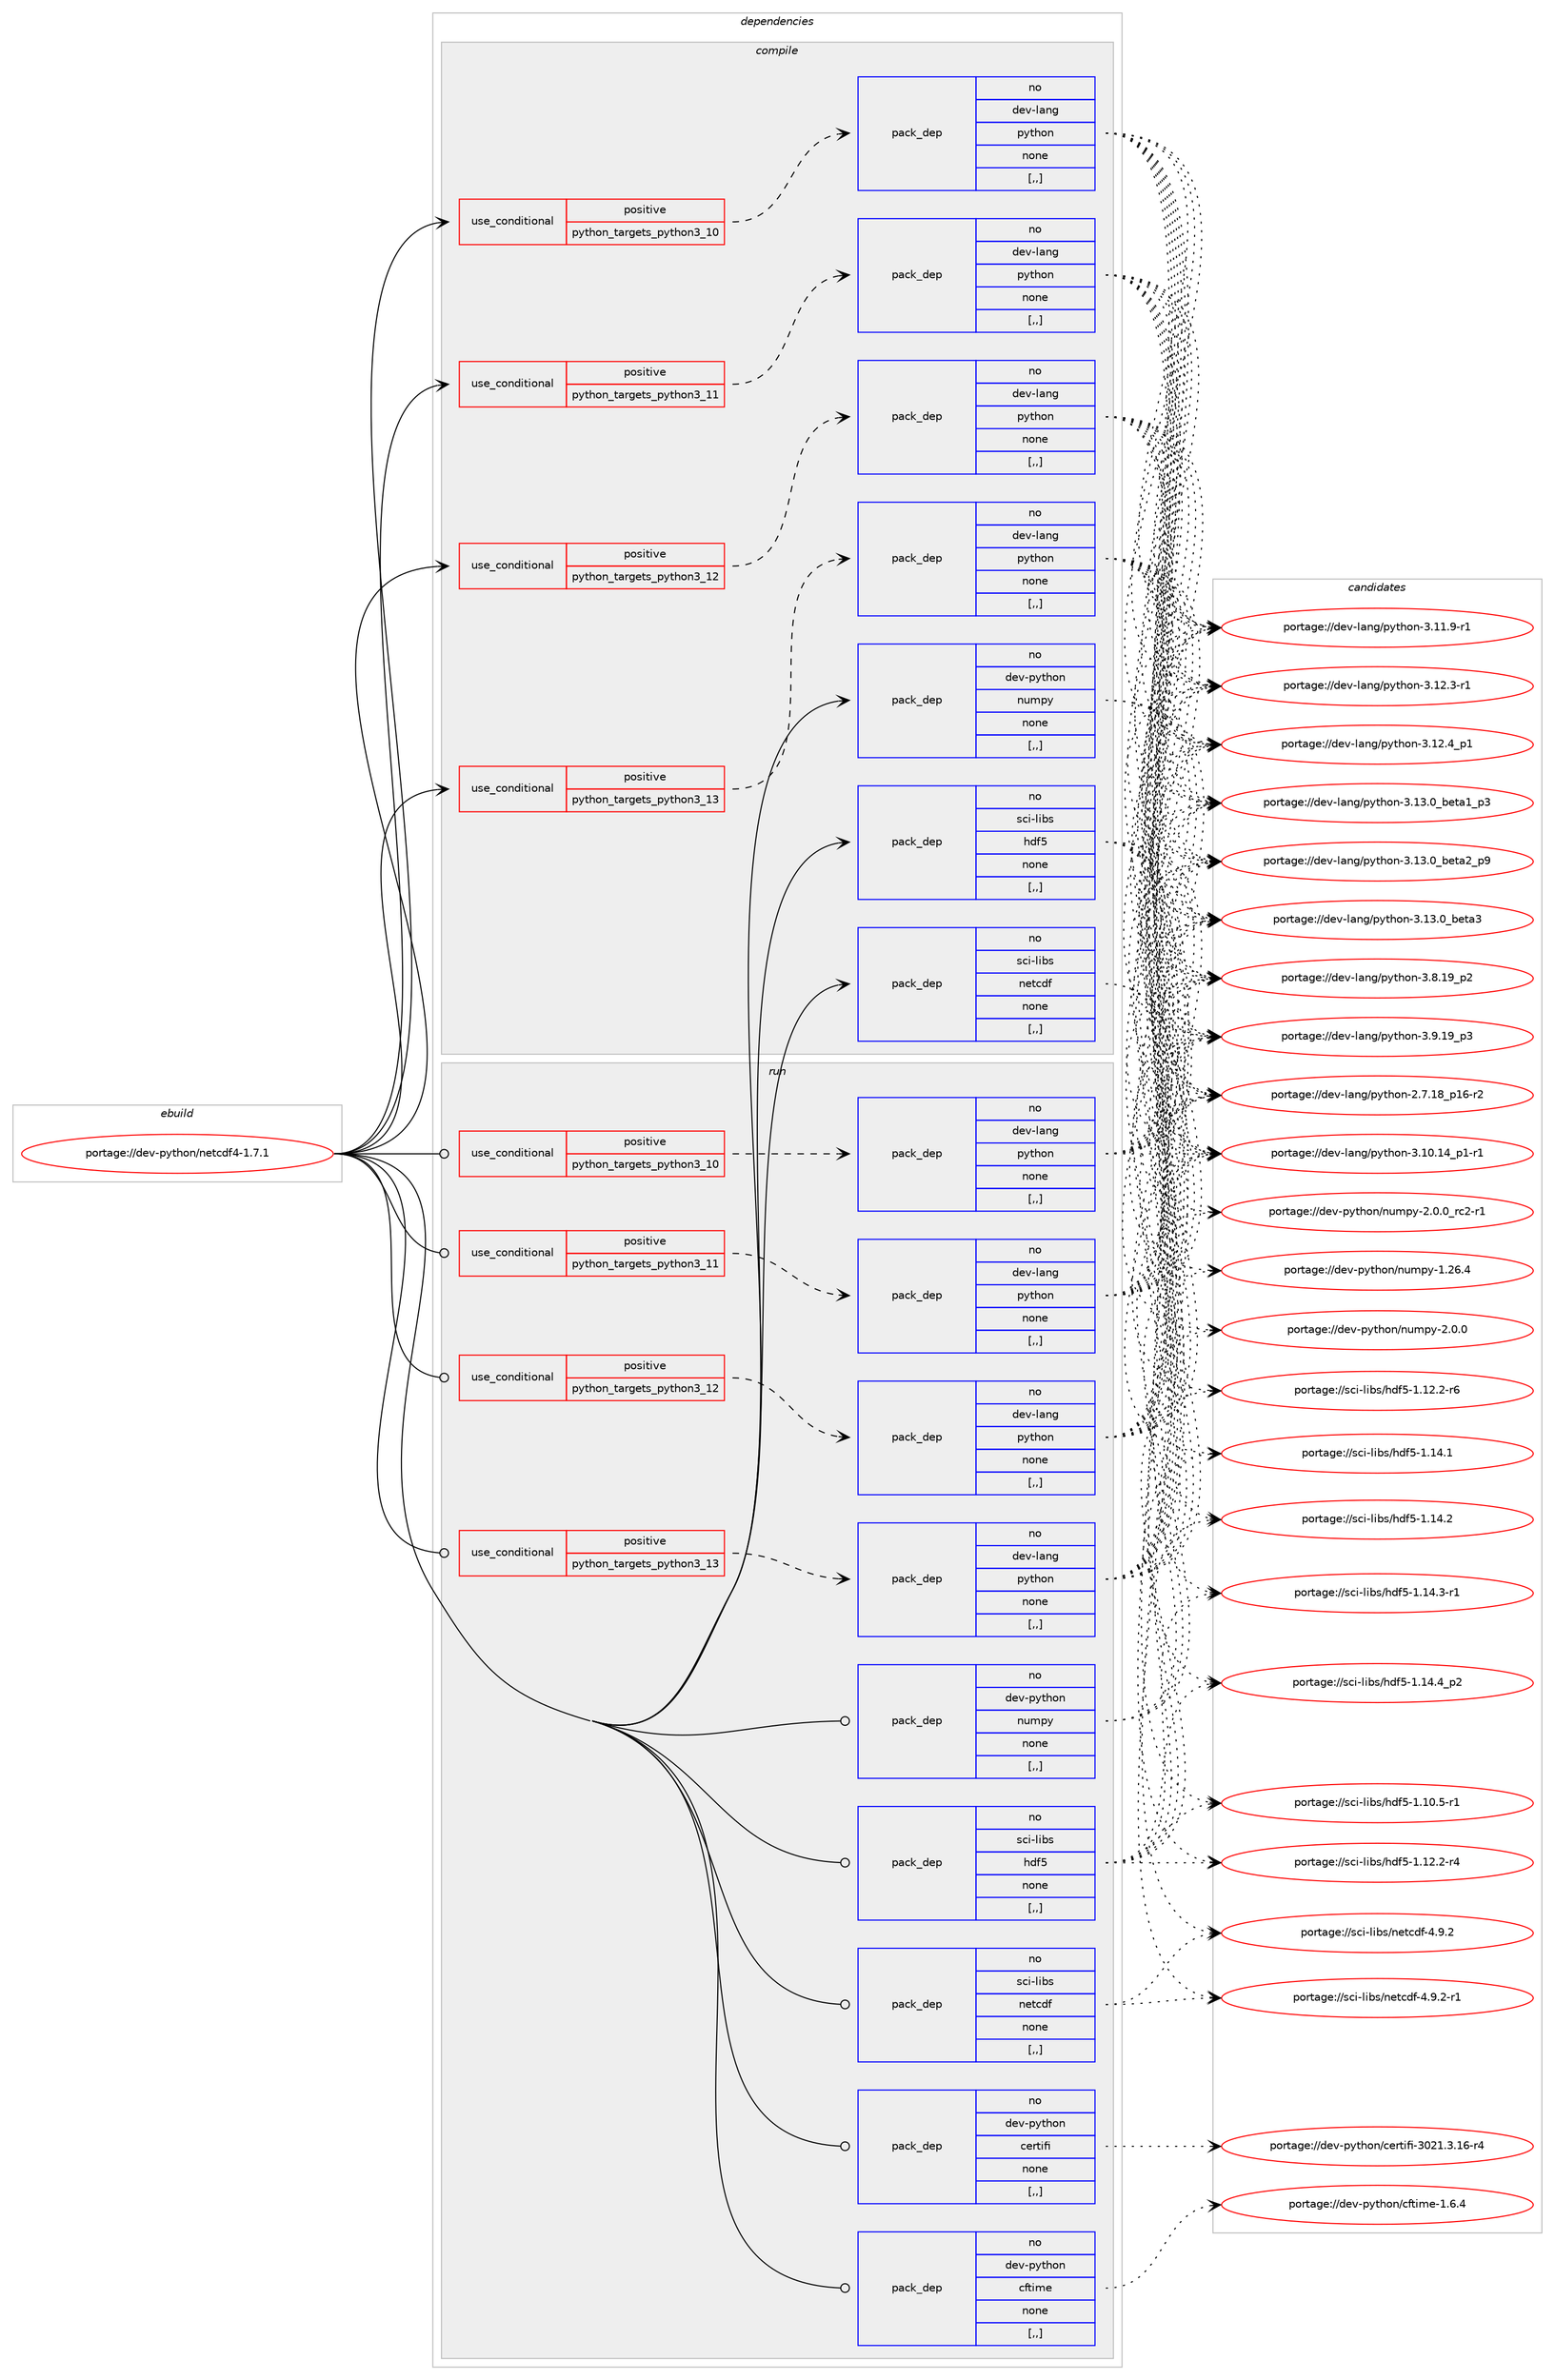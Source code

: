 digraph prolog {

# *************
# Graph options
# *************

newrank=true;
concentrate=true;
compound=true;
graph [rankdir=LR,fontname=Helvetica,fontsize=10,ranksep=1.5];#, ranksep=2.5, nodesep=0.2];
edge  [arrowhead=vee];
node  [fontname=Helvetica,fontsize=10];

# **********
# The ebuild
# **********

subgraph cluster_leftcol {
color=gray;
rank=same;
label=<<i>ebuild</i>>;
id [label="portage://dev-python/netcdf4-1.7.1", color=red, width=4, href="../dev-python/netcdf4-1.7.1.svg"];
}

# ****************
# The dependencies
# ****************

subgraph cluster_midcol {
color=gray;
label=<<i>dependencies</i>>;
subgraph cluster_compile {
fillcolor="#eeeeee";
style=filled;
label=<<i>compile</i>>;
subgraph cond34255 {
dependency148960 [label=<<TABLE BORDER="0" CELLBORDER="1" CELLSPACING="0" CELLPADDING="4"><TR><TD ROWSPAN="3" CELLPADDING="10">use_conditional</TD></TR><TR><TD>positive</TD></TR><TR><TD>python_targets_python3_10</TD></TR></TABLE>>, shape=none, color=red];
subgraph pack113490 {
dependency148961 [label=<<TABLE BORDER="0" CELLBORDER="1" CELLSPACING="0" CELLPADDING="4" WIDTH="220"><TR><TD ROWSPAN="6" CELLPADDING="30">pack_dep</TD></TR><TR><TD WIDTH="110">no</TD></TR><TR><TD>dev-lang</TD></TR><TR><TD>python</TD></TR><TR><TD>none</TD></TR><TR><TD>[,,]</TD></TR></TABLE>>, shape=none, color=blue];
}
dependency148960:e -> dependency148961:w [weight=20,style="dashed",arrowhead="vee"];
}
id:e -> dependency148960:w [weight=20,style="solid",arrowhead="vee"];
subgraph cond34256 {
dependency148962 [label=<<TABLE BORDER="0" CELLBORDER="1" CELLSPACING="0" CELLPADDING="4"><TR><TD ROWSPAN="3" CELLPADDING="10">use_conditional</TD></TR><TR><TD>positive</TD></TR><TR><TD>python_targets_python3_11</TD></TR></TABLE>>, shape=none, color=red];
subgraph pack113491 {
dependency148963 [label=<<TABLE BORDER="0" CELLBORDER="1" CELLSPACING="0" CELLPADDING="4" WIDTH="220"><TR><TD ROWSPAN="6" CELLPADDING="30">pack_dep</TD></TR><TR><TD WIDTH="110">no</TD></TR><TR><TD>dev-lang</TD></TR><TR><TD>python</TD></TR><TR><TD>none</TD></TR><TR><TD>[,,]</TD></TR></TABLE>>, shape=none, color=blue];
}
dependency148962:e -> dependency148963:w [weight=20,style="dashed",arrowhead="vee"];
}
id:e -> dependency148962:w [weight=20,style="solid",arrowhead="vee"];
subgraph cond34257 {
dependency148964 [label=<<TABLE BORDER="0" CELLBORDER="1" CELLSPACING="0" CELLPADDING="4"><TR><TD ROWSPAN="3" CELLPADDING="10">use_conditional</TD></TR><TR><TD>positive</TD></TR><TR><TD>python_targets_python3_12</TD></TR></TABLE>>, shape=none, color=red];
subgraph pack113492 {
dependency148965 [label=<<TABLE BORDER="0" CELLBORDER="1" CELLSPACING="0" CELLPADDING="4" WIDTH="220"><TR><TD ROWSPAN="6" CELLPADDING="30">pack_dep</TD></TR><TR><TD WIDTH="110">no</TD></TR><TR><TD>dev-lang</TD></TR><TR><TD>python</TD></TR><TR><TD>none</TD></TR><TR><TD>[,,]</TD></TR></TABLE>>, shape=none, color=blue];
}
dependency148964:e -> dependency148965:w [weight=20,style="dashed",arrowhead="vee"];
}
id:e -> dependency148964:w [weight=20,style="solid",arrowhead="vee"];
subgraph cond34258 {
dependency148966 [label=<<TABLE BORDER="0" CELLBORDER="1" CELLSPACING="0" CELLPADDING="4"><TR><TD ROWSPAN="3" CELLPADDING="10">use_conditional</TD></TR><TR><TD>positive</TD></TR><TR><TD>python_targets_python3_13</TD></TR></TABLE>>, shape=none, color=red];
subgraph pack113493 {
dependency148967 [label=<<TABLE BORDER="0" CELLBORDER="1" CELLSPACING="0" CELLPADDING="4" WIDTH="220"><TR><TD ROWSPAN="6" CELLPADDING="30">pack_dep</TD></TR><TR><TD WIDTH="110">no</TD></TR><TR><TD>dev-lang</TD></TR><TR><TD>python</TD></TR><TR><TD>none</TD></TR><TR><TD>[,,]</TD></TR></TABLE>>, shape=none, color=blue];
}
dependency148966:e -> dependency148967:w [weight=20,style="dashed",arrowhead="vee"];
}
id:e -> dependency148966:w [weight=20,style="solid",arrowhead="vee"];
subgraph pack113494 {
dependency148968 [label=<<TABLE BORDER="0" CELLBORDER="1" CELLSPACING="0" CELLPADDING="4" WIDTH="220"><TR><TD ROWSPAN="6" CELLPADDING="30">pack_dep</TD></TR><TR><TD WIDTH="110">no</TD></TR><TR><TD>dev-python</TD></TR><TR><TD>numpy</TD></TR><TR><TD>none</TD></TR><TR><TD>[,,]</TD></TR></TABLE>>, shape=none, color=blue];
}
id:e -> dependency148968:w [weight=20,style="solid",arrowhead="vee"];
subgraph pack113495 {
dependency148969 [label=<<TABLE BORDER="0" CELLBORDER="1" CELLSPACING="0" CELLPADDING="4" WIDTH="220"><TR><TD ROWSPAN="6" CELLPADDING="30">pack_dep</TD></TR><TR><TD WIDTH="110">no</TD></TR><TR><TD>sci-libs</TD></TR><TR><TD>hdf5</TD></TR><TR><TD>none</TD></TR><TR><TD>[,,]</TD></TR></TABLE>>, shape=none, color=blue];
}
id:e -> dependency148969:w [weight=20,style="solid",arrowhead="vee"];
subgraph pack113496 {
dependency148970 [label=<<TABLE BORDER="0" CELLBORDER="1" CELLSPACING="0" CELLPADDING="4" WIDTH="220"><TR><TD ROWSPAN="6" CELLPADDING="30">pack_dep</TD></TR><TR><TD WIDTH="110">no</TD></TR><TR><TD>sci-libs</TD></TR><TR><TD>netcdf</TD></TR><TR><TD>none</TD></TR><TR><TD>[,,]</TD></TR></TABLE>>, shape=none, color=blue];
}
id:e -> dependency148970:w [weight=20,style="solid",arrowhead="vee"];
}
subgraph cluster_compileandrun {
fillcolor="#eeeeee";
style=filled;
label=<<i>compile and run</i>>;
}
subgraph cluster_run {
fillcolor="#eeeeee";
style=filled;
label=<<i>run</i>>;
subgraph cond34259 {
dependency148971 [label=<<TABLE BORDER="0" CELLBORDER="1" CELLSPACING="0" CELLPADDING="4"><TR><TD ROWSPAN="3" CELLPADDING="10">use_conditional</TD></TR><TR><TD>positive</TD></TR><TR><TD>python_targets_python3_10</TD></TR></TABLE>>, shape=none, color=red];
subgraph pack113497 {
dependency148972 [label=<<TABLE BORDER="0" CELLBORDER="1" CELLSPACING="0" CELLPADDING="4" WIDTH="220"><TR><TD ROWSPAN="6" CELLPADDING="30">pack_dep</TD></TR><TR><TD WIDTH="110">no</TD></TR><TR><TD>dev-lang</TD></TR><TR><TD>python</TD></TR><TR><TD>none</TD></TR><TR><TD>[,,]</TD></TR></TABLE>>, shape=none, color=blue];
}
dependency148971:e -> dependency148972:w [weight=20,style="dashed",arrowhead="vee"];
}
id:e -> dependency148971:w [weight=20,style="solid",arrowhead="odot"];
subgraph cond34260 {
dependency148973 [label=<<TABLE BORDER="0" CELLBORDER="1" CELLSPACING="0" CELLPADDING="4"><TR><TD ROWSPAN="3" CELLPADDING="10">use_conditional</TD></TR><TR><TD>positive</TD></TR><TR><TD>python_targets_python3_11</TD></TR></TABLE>>, shape=none, color=red];
subgraph pack113498 {
dependency148974 [label=<<TABLE BORDER="0" CELLBORDER="1" CELLSPACING="0" CELLPADDING="4" WIDTH="220"><TR><TD ROWSPAN="6" CELLPADDING="30">pack_dep</TD></TR><TR><TD WIDTH="110">no</TD></TR><TR><TD>dev-lang</TD></TR><TR><TD>python</TD></TR><TR><TD>none</TD></TR><TR><TD>[,,]</TD></TR></TABLE>>, shape=none, color=blue];
}
dependency148973:e -> dependency148974:w [weight=20,style="dashed",arrowhead="vee"];
}
id:e -> dependency148973:w [weight=20,style="solid",arrowhead="odot"];
subgraph cond34261 {
dependency148975 [label=<<TABLE BORDER="0" CELLBORDER="1" CELLSPACING="0" CELLPADDING="4"><TR><TD ROWSPAN="3" CELLPADDING="10">use_conditional</TD></TR><TR><TD>positive</TD></TR><TR><TD>python_targets_python3_12</TD></TR></TABLE>>, shape=none, color=red];
subgraph pack113499 {
dependency148976 [label=<<TABLE BORDER="0" CELLBORDER="1" CELLSPACING="0" CELLPADDING="4" WIDTH="220"><TR><TD ROWSPAN="6" CELLPADDING="30">pack_dep</TD></TR><TR><TD WIDTH="110">no</TD></TR><TR><TD>dev-lang</TD></TR><TR><TD>python</TD></TR><TR><TD>none</TD></TR><TR><TD>[,,]</TD></TR></TABLE>>, shape=none, color=blue];
}
dependency148975:e -> dependency148976:w [weight=20,style="dashed",arrowhead="vee"];
}
id:e -> dependency148975:w [weight=20,style="solid",arrowhead="odot"];
subgraph cond34262 {
dependency148977 [label=<<TABLE BORDER="0" CELLBORDER="1" CELLSPACING="0" CELLPADDING="4"><TR><TD ROWSPAN="3" CELLPADDING="10">use_conditional</TD></TR><TR><TD>positive</TD></TR><TR><TD>python_targets_python3_13</TD></TR></TABLE>>, shape=none, color=red];
subgraph pack113500 {
dependency148978 [label=<<TABLE BORDER="0" CELLBORDER="1" CELLSPACING="0" CELLPADDING="4" WIDTH="220"><TR><TD ROWSPAN="6" CELLPADDING="30">pack_dep</TD></TR><TR><TD WIDTH="110">no</TD></TR><TR><TD>dev-lang</TD></TR><TR><TD>python</TD></TR><TR><TD>none</TD></TR><TR><TD>[,,]</TD></TR></TABLE>>, shape=none, color=blue];
}
dependency148977:e -> dependency148978:w [weight=20,style="dashed",arrowhead="vee"];
}
id:e -> dependency148977:w [weight=20,style="solid",arrowhead="odot"];
subgraph pack113501 {
dependency148979 [label=<<TABLE BORDER="0" CELLBORDER="1" CELLSPACING="0" CELLPADDING="4" WIDTH="220"><TR><TD ROWSPAN="6" CELLPADDING="30">pack_dep</TD></TR><TR><TD WIDTH="110">no</TD></TR><TR><TD>dev-python</TD></TR><TR><TD>certifi</TD></TR><TR><TD>none</TD></TR><TR><TD>[,,]</TD></TR></TABLE>>, shape=none, color=blue];
}
id:e -> dependency148979:w [weight=20,style="solid",arrowhead="odot"];
subgraph pack113502 {
dependency148980 [label=<<TABLE BORDER="0" CELLBORDER="1" CELLSPACING="0" CELLPADDING="4" WIDTH="220"><TR><TD ROWSPAN="6" CELLPADDING="30">pack_dep</TD></TR><TR><TD WIDTH="110">no</TD></TR><TR><TD>dev-python</TD></TR><TR><TD>cftime</TD></TR><TR><TD>none</TD></TR><TR><TD>[,,]</TD></TR></TABLE>>, shape=none, color=blue];
}
id:e -> dependency148980:w [weight=20,style="solid",arrowhead="odot"];
subgraph pack113503 {
dependency148981 [label=<<TABLE BORDER="0" CELLBORDER="1" CELLSPACING="0" CELLPADDING="4" WIDTH="220"><TR><TD ROWSPAN="6" CELLPADDING="30">pack_dep</TD></TR><TR><TD WIDTH="110">no</TD></TR><TR><TD>dev-python</TD></TR><TR><TD>numpy</TD></TR><TR><TD>none</TD></TR><TR><TD>[,,]</TD></TR></TABLE>>, shape=none, color=blue];
}
id:e -> dependency148981:w [weight=20,style="solid",arrowhead="odot"];
subgraph pack113504 {
dependency148982 [label=<<TABLE BORDER="0" CELLBORDER="1" CELLSPACING="0" CELLPADDING="4" WIDTH="220"><TR><TD ROWSPAN="6" CELLPADDING="30">pack_dep</TD></TR><TR><TD WIDTH="110">no</TD></TR><TR><TD>sci-libs</TD></TR><TR><TD>hdf5</TD></TR><TR><TD>none</TD></TR><TR><TD>[,,]</TD></TR></TABLE>>, shape=none, color=blue];
}
id:e -> dependency148982:w [weight=20,style="solid",arrowhead="odot"];
subgraph pack113505 {
dependency148983 [label=<<TABLE BORDER="0" CELLBORDER="1" CELLSPACING="0" CELLPADDING="4" WIDTH="220"><TR><TD ROWSPAN="6" CELLPADDING="30">pack_dep</TD></TR><TR><TD WIDTH="110">no</TD></TR><TR><TD>sci-libs</TD></TR><TR><TD>netcdf</TD></TR><TR><TD>none</TD></TR><TR><TD>[,,]</TD></TR></TABLE>>, shape=none, color=blue];
}
id:e -> dependency148983:w [weight=20,style="solid",arrowhead="odot"];
}
}

# **************
# The candidates
# **************

subgraph cluster_choices {
rank=same;
color=gray;
label=<<i>candidates</i>>;

subgraph choice113490 {
color=black;
nodesep=1;
choice100101118451089711010347112121116104111110455046554649569511249544511450 [label="portage://dev-lang/python-2.7.18_p16-r2", color=red, width=4,href="../dev-lang/python-2.7.18_p16-r2.svg"];
choice100101118451089711010347112121116104111110455146494846495295112494511449 [label="portage://dev-lang/python-3.10.14_p1-r1", color=red, width=4,href="../dev-lang/python-3.10.14_p1-r1.svg"];
choice100101118451089711010347112121116104111110455146494946574511449 [label="portage://dev-lang/python-3.11.9-r1", color=red, width=4,href="../dev-lang/python-3.11.9-r1.svg"];
choice100101118451089711010347112121116104111110455146495046514511449 [label="portage://dev-lang/python-3.12.3-r1", color=red, width=4,href="../dev-lang/python-3.12.3-r1.svg"];
choice100101118451089711010347112121116104111110455146495046529511249 [label="portage://dev-lang/python-3.12.4_p1", color=red, width=4,href="../dev-lang/python-3.12.4_p1.svg"];
choice10010111845108971101034711212111610411111045514649514648959810111697499511251 [label="portage://dev-lang/python-3.13.0_beta1_p3", color=red, width=4,href="../dev-lang/python-3.13.0_beta1_p3.svg"];
choice10010111845108971101034711212111610411111045514649514648959810111697509511257 [label="portage://dev-lang/python-3.13.0_beta2_p9", color=red, width=4,href="../dev-lang/python-3.13.0_beta2_p9.svg"];
choice1001011184510897110103471121211161041111104551464951464895981011169751 [label="portage://dev-lang/python-3.13.0_beta3", color=red, width=4,href="../dev-lang/python-3.13.0_beta3.svg"];
choice100101118451089711010347112121116104111110455146564649579511250 [label="portage://dev-lang/python-3.8.19_p2", color=red, width=4,href="../dev-lang/python-3.8.19_p2.svg"];
choice100101118451089711010347112121116104111110455146574649579511251 [label="portage://dev-lang/python-3.9.19_p3", color=red, width=4,href="../dev-lang/python-3.9.19_p3.svg"];
dependency148961:e -> choice100101118451089711010347112121116104111110455046554649569511249544511450:w [style=dotted,weight="100"];
dependency148961:e -> choice100101118451089711010347112121116104111110455146494846495295112494511449:w [style=dotted,weight="100"];
dependency148961:e -> choice100101118451089711010347112121116104111110455146494946574511449:w [style=dotted,weight="100"];
dependency148961:e -> choice100101118451089711010347112121116104111110455146495046514511449:w [style=dotted,weight="100"];
dependency148961:e -> choice100101118451089711010347112121116104111110455146495046529511249:w [style=dotted,weight="100"];
dependency148961:e -> choice10010111845108971101034711212111610411111045514649514648959810111697499511251:w [style=dotted,weight="100"];
dependency148961:e -> choice10010111845108971101034711212111610411111045514649514648959810111697509511257:w [style=dotted,weight="100"];
dependency148961:e -> choice1001011184510897110103471121211161041111104551464951464895981011169751:w [style=dotted,weight="100"];
dependency148961:e -> choice100101118451089711010347112121116104111110455146564649579511250:w [style=dotted,weight="100"];
dependency148961:e -> choice100101118451089711010347112121116104111110455146574649579511251:w [style=dotted,weight="100"];
}
subgraph choice113491 {
color=black;
nodesep=1;
choice100101118451089711010347112121116104111110455046554649569511249544511450 [label="portage://dev-lang/python-2.7.18_p16-r2", color=red, width=4,href="../dev-lang/python-2.7.18_p16-r2.svg"];
choice100101118451089711010347112121116104111110455146494846495295112494511449 [label="portage://dev-lang/python-3.10.14_p1-r1", color=red, width=4,href="../dev-lang/python-3.10.14_p1-r1.svg"];
choice100101118451089711010347112121116104111110455146494946574511449 [label="portage://dev-lang/python-3.11.9-r1", color=red, width=4,href="../dev-lang/python-3.11.9-r1.svg"];
choice100101118451089711010347112121116104111110455146495046514511449 [label="portage://dev-lang/python-3.12.3-r1", color=red, width=4,href="../dev-lang/python-3.12.3-r1.svg"];
choice100101118451089711010347112121116104111110455146495046529511249 [label="portage://dev-lang/python-3.12.4_p1", color=red, width=4,href="../dev-lang/python-3.12.4_p1.svg"];
choice10010111845108971101034711212111610411111045514649514648959810111697499511251 [label="portage://dev-lang/python-3.13.0_beta1_p3", color=red, width=4,href="../dev-lang/python-3.13.0_beta1_p3.svg"];
choice10010111845108971101034711212111610411111045514649514648959810111697509511257 [label="portage://dev-lang/python-3.13.0_beta2_p9", color=red, width=4,href="../dev-lang/python-3.13.0_beta2_p9.svg"];
choice1001011184510897110103471121211161041111104551464951464895981011169751 [label="portage://dev-lang/python-3.13.0_beta3", color=red, width=4,href="../dev-lang/python-3.13.0_beta3.svg"];
choice100101118451089711010347112121116104111110455146564649579511250 [label="portage://dev-lang/python-3.8.19_p2", color=red, width=4,href="../dev-lang/python-3.8.19_p2.svg"];
choice100101118451089711010347112121116104111110455146574649579511251 [label="portage://dev-lang/python-3.9.19_p3", color=red, width=4,href="../dev-lang/python-3.9.19_p3.svg"];
dependency148963:e -> choice100101118451089711010347112121116104111110455046554649569511249544511450:w [style=dotted,weight="100"];
dependency148963:e -> choice100101118451089711010347112121116104111110455146494846495295112494511449:w [style=dotted,weight="100"];
dependency148963:e -> choice100101118451089711010347112121116104111110455146494946574511449:w [style=dotted,weight="100"];
dependency148963:e -> choice100101118451089711010347112121116104111110455146495046514511449:w [style=dotted,weight="100"];
dependency148963:e -> choice100101118451089711010347112121116104111110455146495046529511249:w [style=dotted,weight="100"];
dependency148963:e -> choice10010111845108971101034711212111610411111045514649514648959810111697499511251:w [style=dotted,weight="100"];
dependency148963:e -> choice10010111845108971101034711212111610411111045514649514648959810111697509511257:w [style=dotted,weight="100"];
dependency148963:e -> choice1001011184510897110103471121211161041111104551464951464895981011169751:w [style=dotted,weight="100"];
dependency148963:e -> choice100101118451089711010347112121116104111110455146564649579511250:w [style=dotted,weight="100"];
dependency148963:e -> choice100101118451089711010347112121116104111110455146574649579511251:w [style=dotted,weight="100"];
}
subgraph choice113492 {
color=black;
nodesep=1;
choice100101118451089711010347112121116104111110455046554649569511249544511450 [label="portage://dev-lang/python-2.7.18_p16-r2", color=red, width=4,href="../dev-lang/python-2.7.18_p16-r2.svg"];
choice100101118451089711010347112121116104111110455146494846495295112494511449 [label="portage://dev-lang/python-3.10.14_p1-r1", color=red, width=4,href="../dev-lang/python-3.10.14_p1-r1.svg"];
choice100101118451089711010347112121116104111110455146494946574511449 [label="portage://dev-lang/python-3.11.9-r1", color=red, width=4,href="../dev-lang/python-3.11.9-r1.svg"];
choice100101118451089711010347112121116104111110455146495046514511449 [label="portage://dev-lang/python-3.12.3-r1", color=red, width=4,href="../dev-lang/python-3.12.3-r1.svg"];
choice100101118451089711010347112121116104111110455146495046529511249 [label="portage://dev-lang/python-3.12.4_p1", color=red, width=4,href="../dev-lang/python-3.12.4_p1.svg"];
choice10010111845108971101034711212111610411111045514649514648959810111697499511251 [label="portage://dev-lang/python-3.13.0_beta1_p3", color=red, width=4,href="../dev-lang/python-3.13.0_beta1_p3.svg"];
choice10010111845108971101034711212111610411111045514649514648959810111697509511257 [label="portage://dev-lang/python-3.13.0_beta2_p9", color=red, width=4,href="../dev-lang/python-3.13.0_beta2_p9.svg"];
choice1001011184510897110103471121211161041111104551464951464895981011169751 [label="portage://dev-lang/python-3.13.0_beta3", color=red, width=4,href="../dev-lang/python-3.13.0_beta3.svg"];
choice100101118451089711010347112121116104111110455146564649579511250 [label="portage://dev-lang/python-3.8.19_p2", color=red, width=4,href="../dev-lang/python-3.8.19_p2.svg"];
choice100101118451089711010347112121116104111110455146574649579511251 [label="portage://dev-lang/python-3.9.19_p3", color=red, width=4,href="../dev-lang/python-3.9.19_p3.svg"];
dependency148965:e -> choice100101118451089711010347112121116104111110455046554649569511249544511450:w [style=dotted,weight="100"];
dependency148965:e -> choice100101118451089711010347112121116104111110455146494846495295112494511449:w [style=dotted,weight="100"];
dependency148965:e -> choice100101118451089711010347112121116104111110455146494946574511449:w [style=dotted,weight="100"];
dependency148965:e -> choice100101118451089711010347112121116104111110455146495046514511449:w [style=dotted,weight="100"];
dependency148965:e -> choice100101118451089711010347112121116104111110455146495046529511249:w [style=dotted,weight="100"];
dependency148965:e -> choice10010111845108971101034711212111610411111045514649514648959810111697499511251:w [style=dotted,weight="100"];
dependency148965:e -> choice10010111845108971101034711212111610411111045514649514648959810111697509511257:w [style=dotted,weight="100"];
dependency148965:e -> choice1001011184510897110103471121211161041111104551464951464895981011169751:w [style=dotted,weight="100"];
dependency148965:e -> choice100101118451089711010347112121116104111110455146564649579511250:w [style=dotted,weight="100"];
dependency148965:e -> choice100101118451089711010347112121116104111110455146574649579511251:w [style=dotted,weight="100"];
}
subgraph choice113493 {
color=black;
nodesep=1;
choice100101118451089711010347112121116104111110455046554649569511249544511450 [label="portage://dev-lang/python-2.7.18_p16-r2", color=red, width=4,href="../dev-lang/python-2.7.18_p16-r2.svg"];
choice100101118451089711010347112121116104111110455146494846495295112494511449 [label="portage://dev-lang/python-3.10.14_p1-r1", color=red, width=4,href="../dev-lang/python-3.10.14_p1-r1.svg"];
choice100101118451089711010347112121116104111110455146494946574511449 [label="portage://dev-lang/python-3.11.9-r1", color=red, width=4,href="../dev-lang/python-3.11.9-r1.svg"];
choice100101118451089711010347112121116104111110455146495046514511449 [label="portage://dev-lang/python-3.12.3-r1", color=red, width=4,href="../dev-lang/python-3.12.3-r1.svg"];
choice100101118451089711010347112121116104111110455146495046529511249 [label="portage://dev-lang/python-3.12.4_p1", color=red, width=4,href="../dev-lang/python-3.12.4_p1.svg"];
choice10010111845108971101034711212111610411111045514649514648959810111697499511251 [label="portage://dev-lang/python-3.13.0_beta1_p3", color=red, width=4,href="../dev-lang/python-3.13.0_beta1_p3.svg"];
choice10010111845108971101034711212111610411111045514649514648959810111697509511257 [label="portage://dev-lang/python-3.13.0_beta2_p9", color=red, width=4,href="../dev-lang/python-3.13.0_beta2_p9.svg"];
choice1001011184510897110103471121211161041111104551464951464895981011169751 [label="portage://dev-lang/python-3.13.0_beta3", color=red, width=4,href="../dev-lang/python-3.13.0_beta3.svg"];
choice100101118451089711010347112121116104111110455146564649579511250 [label="portage://dev-lang/python-3.8.19_p2", color=red, width=4,href="../dev-lang/python-3.8.19_p2.svg"];
choice100101118451089711010347112121116104111110455146574649579511251 [label="portage://dev-lang/python-3.9.19_p3", color=red, width=4,href="../dev-lang/python-3.9.19_p3.svg"];
dependency148967:e -> choice100101118451089711010347112121116104111110455046554649569511249544511450:w [style=dotted,weight="100"];
dependency148967:e -> choice100101118451089711010347112121116104111110455146494846495295112494511449:w [style=dotted,weight="100"];
dependency148967:e -> choice100101118451089711010347112121116104111110455146494946574511449:w [style=dotted,weight="100"];
dependency148967:e -> choice100101118451089711010347112121116104111110455146495046514511449:w [style=dotted,weight="100"];
dependency148967:e -> choice100101118451089711010347112121116104111110455146495046529511249:w [style=dotted,weight="100"];
dependency148967:e -> choice10010111845108971101034711212111610411111045514649514648959810111697499511251:w [style=dotted,weight="100"];
dependency148967:e -> choice10010111845108971101034711212111610411111045514649514648959810111697509511257:w [style=dotted,weight="100"];
dependency148967:e -> choice1001011184510897110103471121211161041111104551464951464895981011169751:w [style=dotted,weight="100"];
dependency148967:e -> choice100101118451089711010347112121116104111110455146564649579511250:w [style=dotted,weight="100"];
dependency148967:e -> choice100101118451089711010347112121116104111110455146574649579511251:w [style=dotted,weight="100"];
}
subgraph choice113494 {
color=black;
nodesep=1;
choice100101118451121211161041111104711011710911212145494650544652 [label="portage://dev-python/numpy-1.26.4", color=red, width=4,href="../dev-python/numpy-1.26.4.svg"];
choice1001011184511212111610411111047110117109112121455046484648 [label="portage://dev-python/numpy-2.0.0", color=red, width=4,href="../dev-python/numpy-2.0.0.svg"];
choice10010111845112121116104111110471101171091121214550464846489511499504511449 [label="portage://dev-python/numpy-2.0.0_rc2-r1", color=red, width=4,href="../dev-python/numpy-2.0.0_rc2-r1.svg"];
dependency148968:e -> choice100101118451121211161041111104711011710911212145494650544652:w [style=dotted,weight="100"];
dependency148968:e -> choice1001011184511212111610411111047110117109112121455046484648:w [style=dotted,weight="100"];
dependency148968:e -> choice10010111845112121116104111110471101171091121214550464846489511499504511449:w [style=dotted,weight="100"];
}
subgraph choice113495 {
color=black;
nodesep=1;
choice1159910545108105981154710410010253454946494846534511449 [label="portage://sci-libs/hdf5-1.10.5-r1", color=red, width=4,href="../sci-libs/hdf5-1.10.5-r1.svg"];
choice1159910545108105981154710410010253454946495046504511452 [label="portage://sci-libs/hdf5-1.12.2-r4", color=red, width=4,href="../sci-libs/hdf5-1.12.2-r4.svg"];
choice1159910545108105981154710410010253454946495046504511454 [label="portage://sci-libs/hdf5-1.12.2-r6", color=red, width=4,href="../sci-libs/hdf5-1.12.2-r6.svg"];
choice115991054510810598115471041001025345494649524649 [label="portage://sci-libs/hdf5-1.14.1", color=red, width=4,href="../sci-libs/hdf5-1.14.1.svg"];
choice115991054510810598115471041001025345494649524650 [label="portage://sci-libs/hdf5-1.14.2", color=red, width=4,href="../sci-libs/hdf5-1.14.2.svg"];
choice1159910545108105981154710410010253454946495246514511449 [label="portage://sci-libs/hdf5-1.14.3-r1", color=red, width=4,href="../sci-libs/hdf5-1.14.3-r1.svg"];
choice1159910545108105981154710410010253454946495246529511250 [label="portage://sci-libs/hdf5-1.14.4_p2", color=red, width=4,href="../sci-libs/hdf5-1.14.4_p2.svg"];
dependency148969:e -> choice1159910545108105981154710410010253454946494846534511449:w [style=dotted,weight="100"];
dependency148969:e -> choice1159910545108105981154710410010253454946495046504511452:w [style=dotted,weight="100"];
dependency148969:e -> choice1159910545108105981154710410010253454946495046504511454:w [style=dotted,weight="100"];
dependency148969:e -> choice115991054510810598115471041001025345494649524649:w [style=dotted,weight="100"];
dependency148969:e -> choice115991054510810598115471041001025345494649524650:w [style=dotted,weight="100"];
dependency148969:e -> choice1159910545108105981154710410010253454946495246514511449:w [style=dotted,weight="100"];
dependency148969:e -> choice1159910545108105981154710410010253454946495246529511250:w [style=dotted,weight="100"];
}
subgraph choice113496 {
color=black;
nodesep=1;
choice1159910545108105981154711010111699100102455246574650 [label="portage://sci-libs/netcdf-4.9.2", color=red, width=4,href="../sci-libs/netcdf-4.9.2.svg"];
choice11599105451081059811547110101116991001024552465746504511449 [label="portage://sci-libs/netcdf-4.9.2-r1", color=red, width=4,href="../sci-libs/netcdf-4.9.2-r1.svg"];
dependency148970:e -> choice1159910545108105981154711010111699100102455246574650:w [style=dotted,weight="100"];
dependency148970:e -> choice11599105451081059811547110101116991001024552465746504511449:w [style=dotted,weight="100"];
}
subgraph choice113497 {
color=black;
nodesep=1;
choice100101118451089711010347112121116104111110455046554649569511249544511450 [label="portage://dev-lang/python-2.7.18_p16-r2", color=red, width=4,href="../dev-lang/python-2.7.18_p16-r2.svg"];
choice100101118451089711010347112121116104111110455146494846495295112494511449 [label="portage://dev-lang/python-3.10.14_p1-r1", color=red, width=4,href="../dev-lang/python-3.10.14_p1-r1.svg"];
choice100101118451089711010347112121116104111110455146494946574511449 [label="portage://dev-lang/python-3.11.9-r1", color=red, width=4,href="../dev-lang/python-3.11.9-r1.svg"];
choice100101118451089711010347112121116104111110455146495046514511449 [label="portage://dev-lang/python-3.12.3-r1", color=red, width=4,href="../dev-lang/python-3.12.3-r1.svg"];
choice100101118451089711010347112121116104111110455146495046529511249 [label="portage://dev-lang/python-3.12.4_p1", color=red, width=4,href="../dev-lang/python-3.12.4_p1.svg"];
choice10010111845108971101034711212111610411111045514649514648959810111697499511251 [label="portage://dev-lang/python-3.13.0_beta1_p3", color=red, width=4,href="../dev-lang/python-3.13.0_beta1_p3.svg"];
choice10010111845108971101034711212111610411111045514649514648959810111697509511257 [label="portage://dev-lang/python-3.13.0_beta2_p9", color=red, width=4,href="../dev-lang/python-3.13.0_beta2_p9.svg"];
choice1001011184510897110103471121211161041111104551464951464895981011169751 [label="portage://dev-lang/python-3.13.0_beta3", color=red, width=4,href="../dev-lang/python-3.13.0_beta3.svg"];
choice100101118451089711010347112121116104111110455146564649579511250 [label="portage://dev-lang/python-3.8.19_p2", color=red, width=4,href="../dev-lang/python-3.8.19_p2.svg"];
choice100101118451089711010347112121116104111110455146574649579511251 [label="portage://dev-lang/python-3.9.19_p3", color=red, width=4,href="../dev-lang/python-3.9.19_p3.svg"];
dependency148972:e -> choice100101118451089711010347112121116104111110455046554649569511249544511450:w [style=dotted,weight="100"];
dependency148972:e -> choice100101118451089711010347112121116104111110455146494846495295112494511449:w [style=dotted,weight="100"];
dependency148972:e -> choice100101118451089711010347112121116104111110455146494946574511449:w [style=dotted,weight="100"];
dependency148972:e -> choice100101118451089711010347112121116104111110455146495046514511449:w [style=dotted,weight="100"];
dependency148972:e -> choice100101118451089711010347112121116104111110455146495046529511249:w [style=dotted,weight="100"];
dependency148972:e -> choice10010111845108971101034711212111610411111045514649514648959810111697499511251:w [style=dotted,weight="100"];
dependency148972:e -> choice10010111845108971101034711212111610411111045514649514648959810111697509511257:w [style=dotted,weight="100"];
dependency148972:e -> choice1001011184510897110103471121211161041111104551464951464895981011169751:w [style=dotted,weight="100"];
dependency148972:e -> choice100101118451089711010347112121116104111110455146564649579511250:w [style=dotted,weight="100"];
dependency148972:e -> choice100101118451089711010347112121116104111110455146574649579511251:w [style=dotted,weight="100"];
}
subgraph choice113498 {
color=black;
nodesep=1;
choice100101118451089711010347112121116104111110455046554649569511249544511450 [label="portage://dev-lang/python-2.7.18_p16-r2", color=red, width=4,href="../dev-lang/python-2.7.18_p16-r2.svg"];
choice100101118451089711010347112121116104111110455146494846495295112494511449 [label="portage://dev-lang/python-3.10.14_p1-r1", color=red, width=4,href="../dev-lang/python-3.10.14_p1-r1.svg"];
choice100101118451089711010347112121116104111110455146494946574511449 [label="portage://dev-lang/python-3.11.9-r1", color=red, width=4,href="../dev-lang/python-3.11.9-r1.svg"];
choice100101118451089711010347112121116104111110455146495046514511449 [label="portage://dev-lang/python-3.12.3-r1", color=red, width=4,href="../dev-lang/python-3.12.3-r1.svg"];
choice100101118451089711010347112121116104111110455146495046529511249 [label="portage://dev-lang/python-3.12.4_p1", color=red, width=4,href="../dev-lang/python-3.12.4_p1.svg"];
choice10010111845108971101034711212111610411111045514649514648959810111697499511251 [label="portage://dev-lang/python-3.13.0_beta1_p3", color=red, width=4,href="../dev-lang/python-3.13.0_beta1_p3.svg"];
choice10010111845108971101034711212111610411111045514649514648959810111697509511257 [label="portage://dev-lang/python-3.13.0_beta2_p9", color=red, width=4,href="../dev-lang/python-3.13.0_beta2_p9.svg"];
choice1001011184510897110103471121211161041111104551464951464895981011169751 [label="portage://dev-lang/python-3.13.0_beta3", color=red, width=4,href="../dev-lang/python-3.13.0_beta3.svg"];
choice100101118451089711010347112121116104111110455146564649579511250 [label="portage://dev-lang/python-3.8.19_p2", color=red, width=4,href="../dev-lang/python-3.8.19_p2.svg"];
choice100101118451089711010347112121116104111110455146574649579511251 [label="portage://dev-lang/python-3.9.19_p3", color=red, width=4,href="../dev-lang/python-3.9.19_p3.svg"];
dependency148974:e -> choice100101118451089711010347112121116104111110455046554649569511249544511450:w [style=dotted,weight="100"];
dependency148974:e -> choice100101118451089711010347112121116104111110455146494846495295112494511449:w [style=dotted,weight="100"];
dependency148974:e -> choice100101118451089711010347112121116104111110455146494946574511449:w [style=dotted,weight="100"];
dependency148974:e -> choice100101118451089711010347112121116104111110455146495046514511449:w [style=dotted,weight="100"];
dependency148974:e -> choice100101118451089711010347112121116104111110455146495046529511249:w [style=dotted,weight="100"];
dependency148974:e -> choice10010111845108971101034711212111610411111045514649514648959810111697499511251:w [style=dotted,weight="100"];
dependency148974:e -> choice10010111845108971101034711212111610411111045514649514648959810111697509511257:w [style=dotted,weight="100"];
dependency148974:e -> choice1001011184510897110103471121211161041111104551464951464895981011169751:w [style=dotted,weight="100"];
dependency148974:e -> choice100101118451089711010347112121116104111110455146564649579511250:w [style=dotted,weight="100"];
dependency148974:e -> choice100101118451089711010347112121116104111110455146574649579511251:w [style=dotted,weight="100"];
}
subgraph choice113499 {
color=black;
nodesep=1;
choice100101118451089711010347112121116104111110455046554649569511249544511450 [label="portage://dev-lang/python-2.7.18_p16-r2", color=red, width=4,href="../dev-lang/python-2.7.18_p16-r2.svg"];
choice100101118451089711010347112121116104111110455146494846495295112494511449 [label="portage://dev-lang/python-3.10.14_p1-r1", color=red, width=4,href="../dev-lang/python-3.10.14_p1-r1.svg"];
choice100101118451089711010347112121116104111110455146494946574511449 [label="portage://dev-lang/python-3.11.9-r1", color=red, width=4,href="../dev-lang/python-3.11.9-r1.svg"];
choice100101118451089711010347112121116104111110455146495046514511449 [label="portage://dev-lang/python-3.12.3-r1", color=red, width=4,href="../dev-lang/python-3.12.3-r1.svg"];
choice100101118451089711010347112121116104111110455146495046529511249 [label="portage://dev-lang/python-3.12.4_p1", color=red, width=4,href="../dev-lang/python-3.12.4_p1.svg"];
choice10010111845108971101034711212111610411111045514649514648959810111697499511251 [label="portage://dev-lang/python-3.13.0_beta1_p3", color=red, width=4,href="../dev-lang/python-3.13.0_beta1_p3.svg"];
choice10010111845108971101034711212111610411111045514649514648959810111697509511257 [label="portage://dev-lang/python-3.13.0_beta2_p9", color=red, width=4,href="../dev-lang/python-3.13.0_beta2_p9.svg"];
choice1001011184510897110103471121211161041111104551464951464895981011169751 [label="portage://dev-lang/python-3.13.0_beta3", color=red, width=4,href="../dev-lang/python-3.13.0_beta3.svg"];
choice100101118451089711010347112121116104111110455146564649579511250 [label="portage://dev-lang/python-3.8.19_p2", color=red, width=4,href="../dev-lang/python-3.8.19_p2.svg"];
choice100101118451089711010347112121116104111110455146574649579511251 [label="portage://dev-lang/python-3.9.19_p3", color=red, width=4,href="../dev-lang/python-3.9.19_p3.svg"];
dependency148976:e -> choice100101118451089711010347112121116104111110455046554649569511249544511450:w [style=dotted,weight="100"];
dependency148976:e -> choice100101118451089711010347112121116104111110455146494846495295112494511449:w [style=dotted,weight="100"];
dependency148976:e -> choice100101118451089711010347112121116104111110455146494946574511449:w [style=dotted,weight="100"];
dependency148976:e -> choice100101118451089711010347112121116104111110455146495046514511449:w [style=dotted,weight="100"];
dependency148976:e -> choice100101118451089711010347112121116104111110455146495046529511249:w [style=dotted,weight="100"];
dependency148976:e -> choice10010111845108971101034711212111610411111045514649514648959810111697499511251:w [style=dotted,weight="100"];
dependency148976:e -> choice10010111845108971101034711212111610411111045514649514648959810111697509511257:w [style=dotted,weight="100"];
dependency148976:e -> choice1001011184510897110103471121211161041111104551464951464895981011169751:w [style=dotted,weight="100"];
dependency148976:e -> choice100101118451089711010347112121116104111110455146564649579511250:w [style=dotted,weight="100"];
dependency148976:e -> choice100101118451089711010347112121116104111110455146574649579511251:w [style=dotted,weight="100"];
}
subgraph choice113500 {
color=black;
nodesep=1;
choice100101118451089711010347112121116104111110455046554649569511249544511450 [label="portage://dev-lang/python-2.7.18_p16-r2", color=red, width=4,href="../dev-lang/python-2.7.18_p16-r2.svg"];
choice100101118451089711010347112121116104111110455146494846495295112494511449 [label="portage://dev-lang/python-3.10.14_p1-r1", color=red, width=4,href="../dev-lang/python-3.10.14_p1-r1.svg"];
choice100101118451089711010347112121116104111110455146494946574511449 [label="portage://dev-lang/python-3.11.9-r1", color=red, width=4,href="../dev-lang/python-3.11.9-r1.svg"];
choice100101118451089711010347112121116104111110455146495046514511449 [label="portage://dev-lang/python-3.12.3-r1", color=red, width=4,href="../dev-lang/python-3.12.3-r1.svg"];
choice100101118451089711010347112121116104111110455146495046529511249 [label="portage://dev-lang/python-3.12.4_p1", color=red, width=4,href="../dev-lang/python-3.12.4_p1.svg"];
choice10010111845108971101034711212111610411111045514649514648959810111697499511251 [label="portage://dev-lang/python-3.13.0_beta1_p3", color=red, width=4,href="../dev-lang/python-3.13.0_beta1_p3.svg"];
choice10010111845108971101034711212111610411111045514649514648959810111697509511257 [label="portage://dev-lang/python-3.13.0_beta2_p9", color=red, width=4,href="../dev-lang/python-3.13.0_beta2_p9.svg"];
choice1001011184510897110103471121211161041111104551464951464895981011169751 [label="portage://dev-lang/python-3.13.0_beta3", color=red, width=4,href="../dev-lang/python-3.13.0_beta3.svg"];
choice100101118451089711010347112121116104111110455146564649579511250 [label="portage://dev-lang/python-3.8.19_p2", color=red, width=4,href="../dev-lang/python-3.8.19_p2.svg"];
choice100101118451089711010347112121116104111110455146574649579511251 [label="portage://dev-lang/python-3.9.19_p3", color=red, width=4,href="../dev-lang/python-3.9.19_p3.svg"];
dependency148978:e -> choice100101118451089711010347112121116104111110455046554649569511249544511450:w [style=dotted,weight="100"];
dependency148978:e -> choice100101118451089711010347112121116104111110455146494846495295112494511449:w [style=dotted,weight="100"];
dependency148978:e -> choice100101118451089711010347112121116104111110455146494946574511449:w [style=dotted,weight="100"];
dependency148978:e -> choice100101118451089711010347112121116104111110455146495046514511449:w [style=dotted,weight="100"];
dependency148978:e -> choice100101118451089711010347112121116104111110455146495046529511249:w [style=dotted,weight="100"];
dependency148978:e -> choice10010111845108971101034711212111610411111045514649514648959810111697499511251:w [style=dotted,weight="100"];
dependency148978:e -> choice10010111845108971101034711212111610411111045514649514648959810111697509511257:w [style=dotted,weight="100"];
dependency148978:e -> choice1001011184510897110103471121211161041111104551464951464895981011169751:w [style=dotted,weight="100"];
dependency148978:e -> choice100101118451089711010347112121116104111110455146564649579511250:w [style=dotted,weight="100"];
dependency148978:e -> choice100101118451089711010347112121116104111110455146574649579511251:w [style=dotted,weight="100"];
}
subgraph choice113501 {
color=black;
nodesep=1;
choice100101118451121211161041111104799101114116105102105455148504946514649544511452 [label="portage://dev-python/certifi-3021.3.16-r4", color=red, width=4,href="../dev-python/certifi-3021.3.16-r4.svg"];
dependency148979:e -> choice100101118451121211161041111104799101114116105102105455148504946514649544511452:w [style=dotted,weight="100"];
}
subgraph choice113502 {
color=black;
nodesep=1;
choice100101118451121211161041111104799102116105109101454946544652 [label="portage://dev-python/cftime-1.6.4", color=red, width=4,href="../dev-python/cftime-1.6.4.svg"];
dependency148980:e -> choice100101118451121211161041111104799102116105109101454946544652:w [style=dotted,weight="100"];
}
subgraph choice113503 {
color=black;
nodesep=1;
choice100101118451121211161041111104711011710911212145494650544652 [label="portage://dev-python/numpy-1.26.4", color=red, width=4,href="../dev-python/numpy-1.26.4.svg"];
choice1001011184511212111610411111047110117109112121455046484648 [label="portage://dev-python/numpy-2.0.0", color=red, width=4,href="../dev-python/numpy-2.0.0.svg"];
choice10010111845112121116104111110471101171091121214550464846489511499504511449 [label="portage://dev-python/numpy-2.0.0_rc2-r1", color=red, width=4,href="../dev-python/numpy-2.0.0_rc2-r1.svg"];
dependency148981:e -> choice100101118451121211161041111104711011710911212145494650544652:w [style=dotted,weight="100"];
dependency148981:e -> choice1001011184511212111610411111047110117109112121455046484648:w [style=dotted,weight="100"];
dependency148981:e -> choice10010111845112121116104111110471101171091121214550464846489511499504511449:w [style=dotted,weight="100"];
}
subgraph choice113504 {
color=black;
nodesep=1;
choice1159910545108105981154710410010253454946494846534511449 [label="portage://sci-libs/hdf5-1.10.5-r1", color=red, width=4,href="../sci-libs/hdf5-1.10.5-r1.svg"];
choice1159910545108105981154710410010253454946495046504511452 [label="portage://sci-libs/hdf5-1.12.2-r4", color=red, width=4,href="../sci-libs/hdf5-1.12.2-r4.svg"];
choice1159910545108105981154710410010253454946495046504511454 [label="portage://sci-libs/hdf5-1.12.2-r6", color=red, width=4,href="../sci-libs/hdf5-1.12.2-r6.svg"];
choice115991054510810598115471041001025345494649524649 [label="portage://sci-libs/hdf5-1.14.1", color=red, width=4,href="../sci-libs/hdf5-1.14.1.svg"];
choice115991054510810598115471041001025345494649524650 [label="portage://sci-libs/hdf5-1.14.2", color=red, width=4,href="../sci-libs/hdf5-1.14.2.svg"];
choice1159910545108105981154710410010253454946495246514511449 [label="portage://sci-libs/hdf5-1.14.3-r1", color=red, width=4,href="../sci-libs/hdf5-1.14.3-r1.svg"];
choice1159910545108105981154710410010253454946495246529511250 [label="portage://sci-libs/hdf5-1.14.4_p2", color=red, width=4,href="../sci-libs/hdf5-1.14.4_p2.svg"];
dependency148982:e -> choice1159910545108105981154710410010253454946494846534511449:w [style=dotted,weight="100"];
dependency148982:e -> choice1159910545108105981154710410010253454946495046504511452:w [style=dotted,weight="100"];
dependency148982:e -> choice1159910545108105981154710410010253454946495046504511454:w [style=dotted,weight="100"];
dependency148982:e -> choice115991054510810598115471041001025345494649524649:w [style=dotted,weight="100"];
dependency148982:e -> choice115991054510810598115471041001025345494649524650:w [style=dotted,weight="100"];
dependency148982:e -> choice1159910545108105981154710410010253454946495246514511449:w [style=dotted,weight="100"];
dependency148982:e -> choice1159910545108105981154710410010253454946495246529511250:w [style=dotted,weight="100"];
}
subgraph choice113505 {
color=black;
nodesep=1;
choice1159910545108105981154711010111699100102455246574650 [label="portage://sci-libs/netcdf-4.9.2", color=red, width=4,href="../sci-libs/netcdf-4.9.2.svg"];
choice11599105451081059811547110101116991001024552465746504511449 [label="portage://sci-libs/netcdf-4.9.2-r1", color=red, width=4,href="../sci-libs/netcdf-4.9.2-r1.svg"];
dependency148983:e -> choice1159910545108105981154711010111699100102455246574650:w [style=dotted,weight="100"];
dependency148983:e -> choice11599105451081059811547110101116991001024552465746504511449:w [style=dotted,weight="100"];
}
}

}
